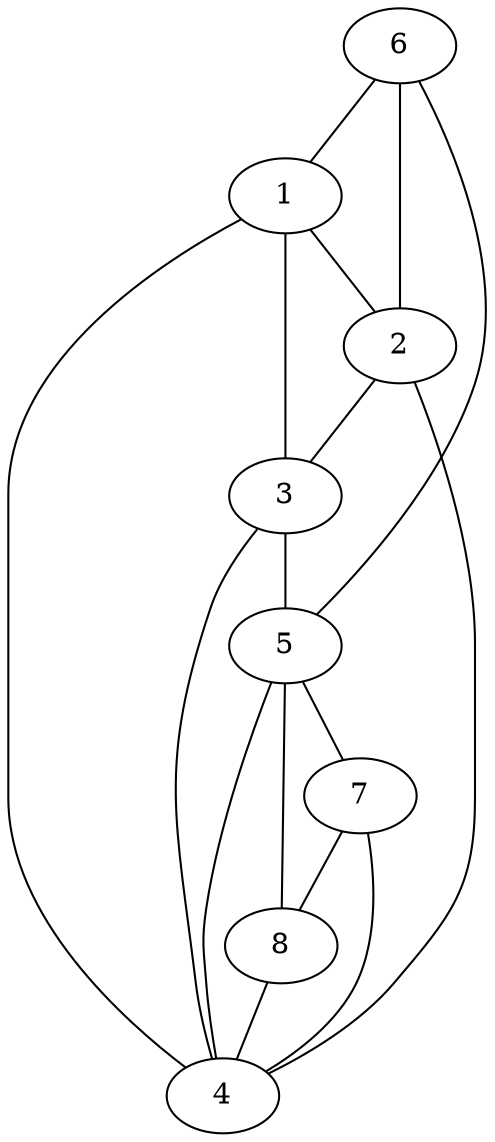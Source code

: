 graph pdb1nmw {
	1	 [aaLength=18,
		sequence=MQKPFEDASFALRTGEMS,
		type=0];
	2	 [aaLength=10,
		sequence=FTDSGIHIIL,
		type=0];
	1 -- 2	 [distance0="21.3881",
		frequency=1,
		type0=1];
	3	 [aaLength=7,
		sequence=TE,
		type=0];
	1 -- 3	 [distance0="33.15294",
		frequency=1,
		type0=2];
	4	 [aaLength=11,
		sequence=vanDerWaals,
		type=0];
	1 -- 4	 [distance0="52.79638",
		frequency=1,
		type0=3];
	2 -- 3	 [distance0="14.41211",
		distance1="1.0",
		frequency=2,
		type0=1,
		type1=4];
	5	 [aaLength=6,
		sequence=vanDerWaals,
		type=1];
	3 -- 5	 [distance0="0.0",
		frequency=1,
		type0=4];
	4 -- 2	 [distance0="32.77288",
		frequency=1,
		type0=2];
	4 -- 3	 [distance0="20.61104",
		frequency=1,
		type0=1];
	4 -- 5	 [distance0="46.04622",
		frequency=1,
		type0=3];
	7	 [aaLength=6,
		sequence=vanDerWaals,
		type=1];
	5 -- 7	 [distance0="35.0",
		frequency=1,
		type0=2];
	8	 [aaLength=2,
		sequence=vanDerWaals,
		type=1];
	5 -- 8	 [distance0="29.0",
		frequency=1,
		type0=1];
	6	 [aaLength=9,
		sequence=FESLASQFS,
		type=1];
	6 -- 1	 [distance0="66.19779",
		frequency=1,
		type0=1];
	6 -- 2	 [distance0="74.76713",
		distance1="39.0",
		frequency=2,
		type0=3,
		type1=4];
	6 -- 5	 [distance0="67.0",
		frequency=1,
		type0=2];
	7 -- 4	 [distance0="51.43204",
		frequency=1,
		type0=3];
	7 -- 8	 [distance0="6.0",
		frequency=1,
		type0=1];
	8 -- 4	 [distance0="48.7981",
		frequency=1,
		type0=3];
}
